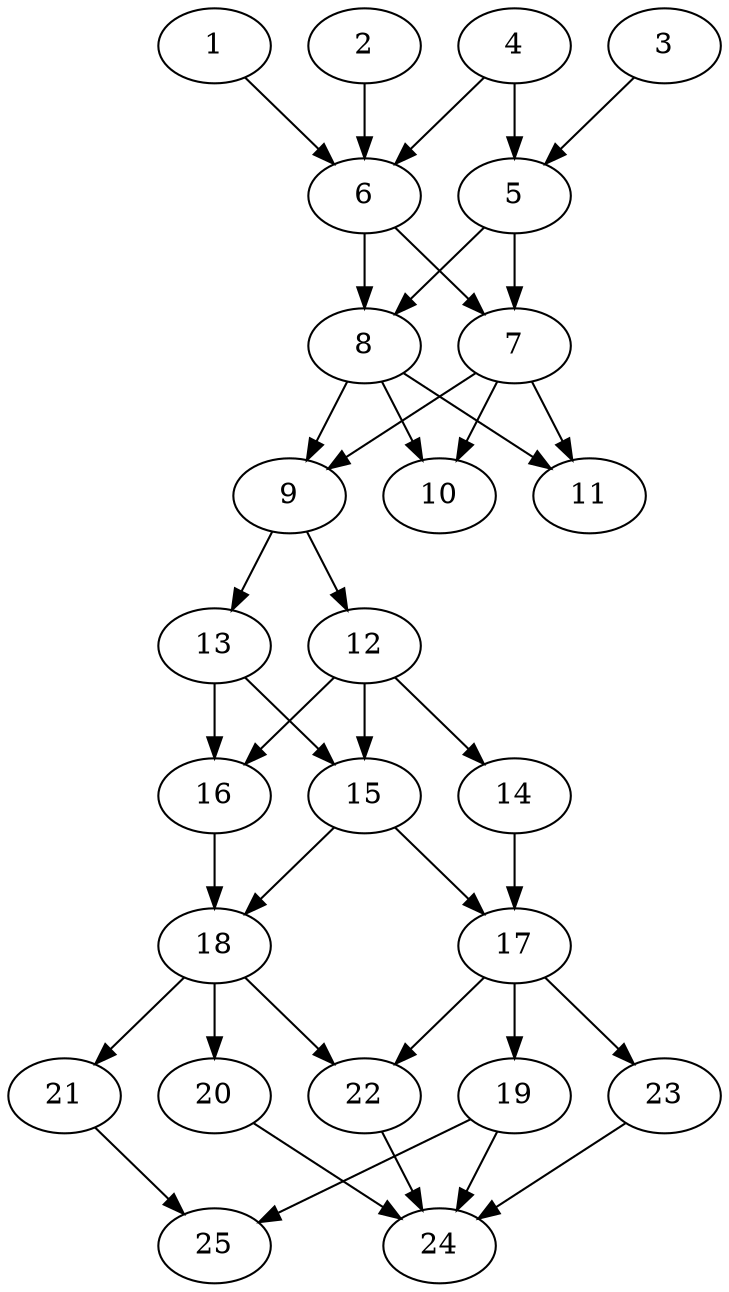 // DAG automatically generated by daggen at Thu Oct  3 14:00:39 2019
// ./daggen --dot -n 25 --ccr 0.3 --fat 0.5 --regular 0.5 --density 0.7 --mindata 5242880 --maxdata 52428800 
digraph G {
  1 [size="122627413", alpha="0.09", expect_size="36788224"] 
  1 -> 6 [size ="36788224"]
  2 [size="131498667", alpha="0.11", expect_size="39449600"] 
  2 -> 6 [size ="39449600"]
  3 [size="35942400", alpha="0.11", expect_size="10782720"] 
  3 -> 5 [size ="10782720"]
  4 [size="106639360", alpha="0.04", expect_size="31991808"] 
  4 -> 5 [size ="31991808"]
  4 -> 6 [size ="31991808"]
  5 [size="23210667", alpha="0.16", expect_size="6963200"] 
  5 -> 7 [size ="6963200"]
  5 -> 8 [size ="6963200"]
  6 [size="29085013", alpha="0.06", expect_size="8725504"] 
  6 -> 7 [size ="8725504"]
  6 -> 8 [size ="8725504"]
  7 [size="81800533", alpha="0.16", expect_size="24540160"] 
  7 -> 9 [size ="24540160"]
  7 -> 10 [size ="24540160"]
  7 -> 11 [size ="24540160"]
  8 [size="151794347", alpha="0.18", expect_size="45538304"] 
  8 -> 9 [size ="45538304"]
  8 -> 10 [size ="45538304"]
  8 -> 11 [size ="45538304"]
  9 [size="26787840", alpha="0.03", expect_size="8036352"] 
  9 -> 12 [size ="8036352"]
  9 -> 13 [size ="8036352"]
  10 [size="80933547", alpha="0.02", expect_size="24280064"] 
  11 [size="79353173", alpha="0.04", expect_size="23805952"] 
  12 [size="148527787", alpha="0.06", expect_size="44558336"] 
  12 -> 14 [size ="44558336"]
  12 -> 15 [size ="44558336"]
  12 -> 16 [size ="44558336"]
  13 [size="77370027", alpha="0.02", expect_size="23211008"] 
  13 -> 15 [size ="23211008"]
  13 -> 16 [size ="23211008"]
  14 [size="165447680", alpha="0.07", expect_size="49634304"] 
  14 -> 17 [size ="49634304"]
  15 [size="38768640", alpha="0.08", expect_size="11630592"] 
  15 -> 17 [size ="11630592"]
  15 -> 18 [size ="11630592"]
  16 [size="164877653", alpha="0.03", expect_size="49463296"] 
  16 -> 18 [size ="49463296"]
  17 [size="51285333", alpha="0.08", expect_size="15385600"] 
  17 -> 19 [size ="15385600"]
  17 -> 22 [size ="15385600"]
  17 -> 23 [size ="15385600"]
  18 [size="22961493", alpha="0.04", expect_size="6888448"] 
  18 -> 20 [size ="6888448"]
  18 -> 21 [size ="6888448"]
  18 -> 22 [size ="6888448"]
  19 [size="164870827", alpha="0.06", expect_size="49461248"] 
  19 -> 24 [size ="49461248"]
  19 -> 25 [size ="49461248"]
  20 [size="29573120", alpha="0.09", expect_size="8871936"] 
  20 -> 24 [size ="8871936"]
  21 [size="48104107", alpha="0.05", expect_size="14431232"] 
  21 -> 25 [size ="14431232"]
  22 [size="76369920", alpha="0.15", expect_size="22910976"] 
  22 -> 24 [size ="22910976"]
  23 [size="126218240", alpha="0.08", expect_size="37865472"] 
  23 -> 24 [size ="37865472"]
  24 [size="143940267", alpha="0.12", expect_size="43182080"] 
  25 [size="37976747", alpha="0.17", expect_size="11393024"] 
}
